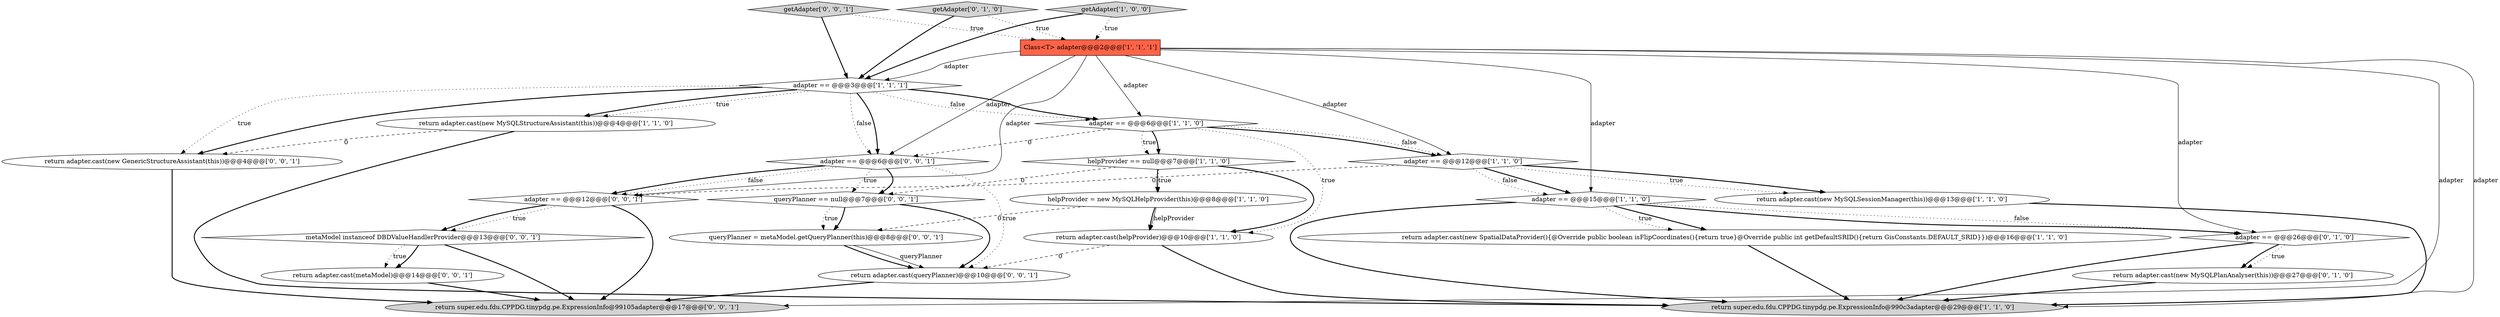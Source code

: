 digraph {
21 [style = filled, label = "metaModel instanceof DBDValueHandlerProvider@@@13@@@['0', '0', '1']", fillcolor = white, shape = diamond image = "AAA0AAABBB3BBB"];
9 [style = filled, label = "adapter == @@@15@@@['1', '1', '0']", fillcolor = white, shape = diamond image = "AAA0AAABBB1BBB"];
13 [style = filled, label = "adapter == @@@26@@@['0', '1', '0']", fillcolor = white, shape = diamond image = "AAA1AAABBB2BBB"];
0 [style = filled, label = "adapter == @@@3@@@['1', '1', '1']", fillcolor = white, shape = diamond image = "AAA0AAABBB1BBB"];
19 [style = filled, label = "adapter == @@@6@@@['0', '0', '1']", fillcolor = white, shape = diamond image = "AAA0AAABBB3BBB"];
14 [style = filled, label = "getAdapter['0', '1', '0']", fillcolor = lightgray, shape = diamond image = "AAA0AAABBB2BBB"];
25 [style = filled, label = "getAdapter['0', '0', '1']", fillcolor = lightgray, shape = diamond image = "AAA0AAABBB3BBB"];
12 [style = filled, label = "return adapter.cast(new SpatialDataProvider(){@Override public boolean isFlipCoordinates(){return true}@Override public int getDefaultSRID(){return GisConstants.DEFAULT_SRID}})@@@16@@@['1', '1', '0']", fillcolor = white, shape = ellipse image = "AAA0AAABBB1BBB"];
8 [style = filled, label = "Class<T> adapter@@@2@@@['1', '1', '1']", fillcolor = tomato, shape = box image = "AAA0AAABBB1BBB"];
20 [style = filled, label = "return adapter.cast(metaModel)@@@14@@@['0', '0', '1']", fillcolor = white, shape = ellipse image = "AAA0AAABBB3BBB"];
7 [style = filled, label = "adapter == @@@6@@@['1', '1', '0']", fillcolor = white, shape = diamond image = "AAA0AAABBB1BBB"];
6 [style = filled, label = "getAdapter['1', '0', '0']", fillcolor = lightgray, shape = diamond image = "AAA0AAABBB1BBB"];
3 [style = filled, label = "return adapter.cast(helpProvider)@@@10@@@['1', '1', '0']", fillcolor = white, shape = ellipse image = "AAA0AAABBB1BBB"];
15 [style = filled, label = "return adapter.cast(new MySQLPlanAnalyser(this))@@@27@@@['0', '1', '0']", fillcolor = white, shape = ellipse image = "AAA1AAABBB2BBB"];
1 [style = filled, label = "helpProvider == null@@@7@@@['1', '1', '0']", fillcolor = white, shape = diamond image = "AAA0AAABBB1BBB"];
23 [style = filled, label = "queryPlanner = metaModel.getQueryPlanner(this)@@@8@@@['0', '0', '1']", fillcolor = white, shape = ellipse image = "AAA0AAABBB3BBB"];
4 [style = filled, label = "helpProvider = new MySQLHelpProvider(this)@@@8@@@['1', '1', '0']", fillcolor = white, shape = ellipse image = "AAA0AAABBB1BBB"];
18 [style = filled, label = "adapter == @@@12@@@['0', '0', '1']", fillcolor = white, shape = diamond image = "AAA0AAABBB3BBB"];
2 [style = filled, label = "return super.edu.fdu.CPPDG.tinypdg.pe.ExpressionInfo@990c3adapter@@@29@@@['1', '1', '0']", fillcolor = lightgray, shape = ellipse image = "AAA0AAABBB1BBB"];
11 [style = filled, label = "return adapter.cast(new MySQLSessionManager(this))@@@13@@@['1', '1', '0']", fillcolor = white, shape = ellipse image = "AAA0AAABBB1BBB"];
16 [style = filled, label = "queryPlanner == null@@@7@@@['0', '0', '1']", fillcolor = white, shape = diamond image = "AAA0AAABBB3BBB"];
24 [style = filled, label = "return adapter.cast(queryPlanner)@@@10@@@['0', '0', '1']", fillcolor = white, shape = ellipse image = "AAA0AAABBB3BBB"];
22 [style = filled, label = "return adapter.cast(new GenericStructureAssistant(this))@@@4@@@['0', '0', '1']", fillcolor = white, shape = ellipse image = "AAA0AAABBB3BBB"];
5 [style = filled, label = "return adapter.cast(new MySQLStructureAssistant(this))@@@4@@@['1', '1', '0']", fillcolor = white, shape = ellipse image = "AAA0AAABBB1BBB"];
10 [style = filled, label = "adapter == @@@12@@@['1', '1', '0']", fillcolor = white, shape = diamond image = "AAA0AAABBB1BBB"];
17 [style = filled, label = "return super.edu.fdu.CPPDG.tinypdg.pe.ExpressionInfo@99105adapter@@@17@@@['0', '0', '1']", fillcolor = lightgray, shape = ellipse image = "AAA0AAABBB3BBB"];
8->10 [style = solid, label="adapter"];
5->2 [style = bold, label=""];
0->19 [style = dotted, label="false"];
5->22 [style = dashed, label="0"];
19->18 [style = dotted, label="false"];
16->24 [style = bold, label=""];
13->15 [style = bold, label=""];
4->23 [style = dashed, label="0"];
8->7 [style = solid, label="adapter"];
9->13 [style = dotted, label="false"];
8->9 [style = solid, label="adapter"];
10->18 [style = dashed, label="0"];
0->22 [style = dotted, label="true"];
3->2 [style = bold, label=""];
7->10 [style = bold, label=""];
23->24 [style = bold, label=""];
0->22 [style = bold, label=""];
19->24 [style = dotted, label="true"];
25->8 [style = dotted, label="true"];
0->7 [style = bold, label=""];
8->18 [style = solid, label="adapter"];
10->9 [style = bold, label=""];
12->2 [style = bold, label=""];
6->0 [style = bold, label=""];
21->17 [style = bold, label=""];
9->13 [style = bold, label=""];
9->2 [style = bold, label=""];
24->17 [style = bold, label=""];
14->8 [style = dotted, label="true"];
23->24 [style = solid, label="queryPlanner"];
4->3 [style = solid, label="helpProvider"];
0->19 [style = bold, label=""];
7->19 [style = dashed, label="0"];
3->24 [style = dashed, label="0"];
7->1 [style = dotted, label="true"];
10->11 [style = bold, label=""];
8->17 [style = solid, label="adapter"];
14->0 [style = bold, label=""];
22->17 [style = bold, label=""];
7->10 [style = dotted, label="false"];
21->20 [style = dotted, label="true"];
11->2 [style = bold, label=""];
15->2 [style = bold, label=""];
0->5 [style = dotted, label="true"];
19->16 [style = bold, label=""];
0->7 [style = dotted, label="false"];
6->8 [style = dotted, label="true"];
19->16 [style = dotted, label="true"];
1->3 [style = bold, label=""];
18->21 [style = dotted, label="true"];
21->20 [style = bold, label=""];
9->12 [style = bold, label=""];
16->23 [style = bold, label=""];
1->4 [style = bold, label=""];
18->21 [style = bold, label=""];
1->16 [style = dashed, label="0"];
20->17 [style = bold, label=""];
25->0 [style = bold, label=""];
18->17 [style = bold, label=""];
13->15 [style = dotted, label="true"];
8->19 [style = solid, label="adapter"];
7->1 [style = bold, label=""];
8->2 [style = solid, label="adapter"];
9->12 [style = dotted, label="true"];
0->5 [style = bold, label=""];
10->11 [style = dotted, label="true"];
8->0 [style = solid, label="adapter"];
13->2 [style = bold, label=""];
8->13 [style = solid, label="adapter"];
19->18 [style = bold, label=""];
4->3 [style = bold, label=""];
1->4 [style = dotted, label="true"];
16->23 [style = dotted, label="true"];
7->3 [style = dotted, label="true"];
10->9 [style = dotted, label="false"];
}
